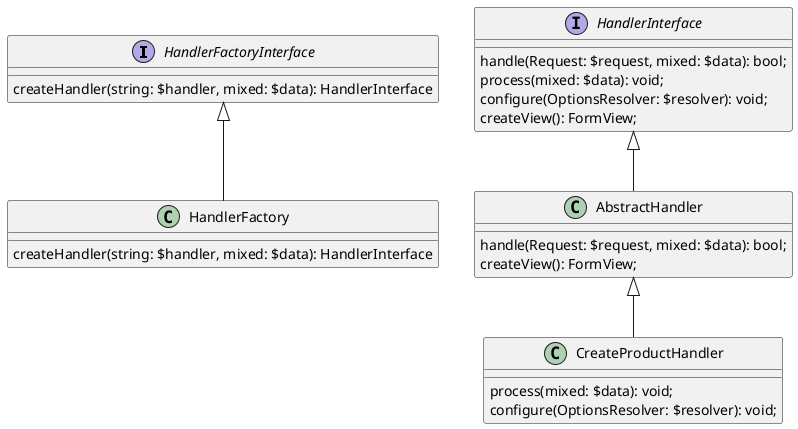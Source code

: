 @startuml

interface HandlerFactoryInterface {
	{method} createHandler(string: $handler, mixed: $data): HandlerInterface
}

class HandlerFactory {
	{method} createHandler(string: $handler, mixed: $data): HandlerInterface
}

HandlerFactoryInterface <|-- HandlerFactory

interface HandlerInterface {
	{method} handle(Request: $request, mixed: $data): bool;
	{method} process(mixed: $data): void;
	{method} configure(OptionsResolver: $resolver): void;
	{method} createView(): FormView;
}

class AbstractHandler {
	{method} handle(Request: $request, mixed: $data): bool;
	{method} createView(): FormView;
}

class CreateProductHandler {
	{method} process(mixed: $data): void;
	{method} configure(OptionsResolver: $resolver): void;
}

HandlerInterface <|-- AbstractHandler
AbstractHandler <|-- CreateProductHandler

@enduml